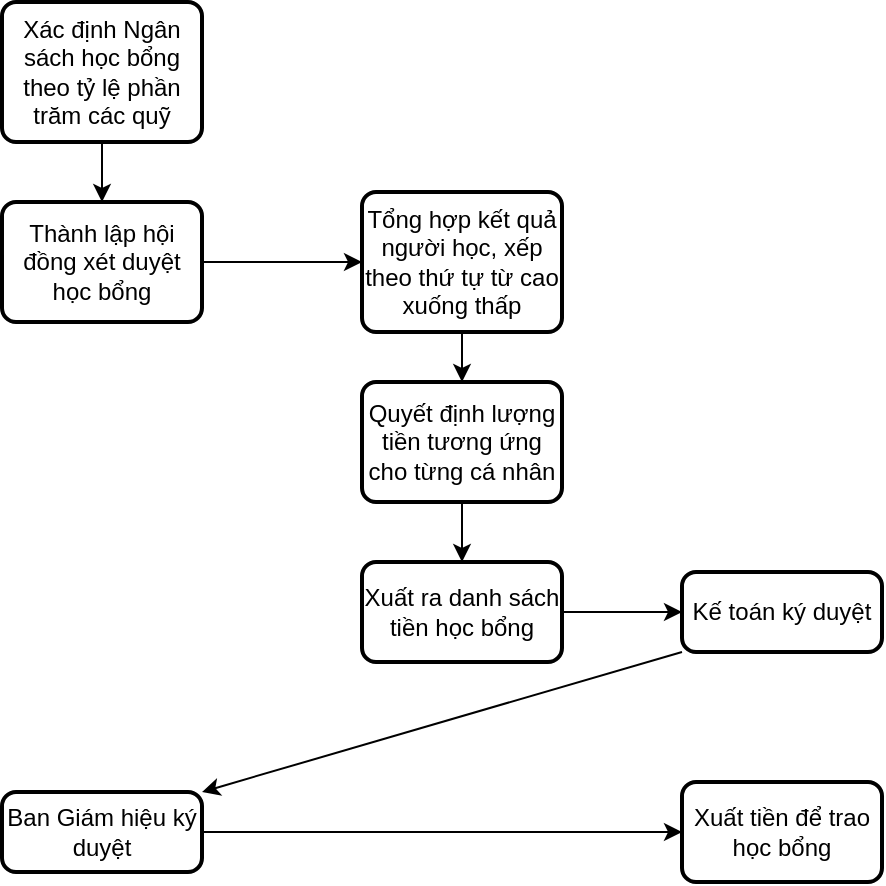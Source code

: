 <mxfile version="24.2.0" type="github">
  <diagram name="Page-1" id="kBvX0uDrtbkzwptZ22Pw">
    <mxGraphModel dx="794" dy="446" grid="1" gridSize="10" guides="1" tooltips="1" connect="1" arrows="1" fold="1" page="1" pageScale="1" pageWidth="850" pageHeight="1100" math="0" shadow="0">
      <root>
        <mxCell id="0" />
        <mxCell id="1" parent="0" />
        <mxCell id="__DquRtsZuzyyJIzlenk-1" value="Xác định Ngân sách học bổng theo tỷ lệ phần trăm các quỹ" style="rounded=1;whiteSpace=wrap;html=1;absoluteArcSize=1;arcSize=14;strokeWidth=2;" parent="1" vertex="1">
          <mxGeometry x="180" y="320" width="100" height="70" as="geometry" />
        </mxCell>
        <mxCell id="__DquRtsZuzyyJIzlenk-2" value="Thành lập hội đồng xét duyệt học bổng" style="rounded=1;whiteSpace=wrap;html=1;absoluteArcSize=1;arcSize=14;strokeWidth=2;" parent="1" vertex="1">
          <mxGeometry x="180" y="420" width="100" height="60" as="geometry" />
        </mxCell>
        <mxCell id="__DquRtsZuzyyJIzlenk-3" value="Tổng hợp kết quả người học, xếp theo thứ tự từ cao xuống thấp" style="rounded=1;whiteSpace=wrap;html=1;absoluteArcSize=1;arcSize=14;strokeWidth=2;" parent="1" vertex="1">
          <mxGeometry x="360" y="415" width="100" height="70" as="geometry" />
        </mxCell>
        <mxCell id="V2R8KYQIioinMUOCY2qO-1" value="Quyết định lượng tiền tương ứng cho từng cá nhân" style="rounded=1;whiteSpace=wrap;html=1;absoluteArcSize=1;arcSize=14;strokeWidth=2;" vertex="1" parent="1">
          <mxGeometry x="360" y="510" width="100" height="60" as="geometry" />
        </mxCell>
        <mxCell id="V2R8KYQIioinMUOCY2qO-2" value="Xuất ra danh sách tiền học bổng" style="rounded=1;whiteSpace=wrap;html=1;absoluteArcSize=1;arcSize=14;strokeWidth=2;" vertex="1" parent="1">
          <mxGeometry x="360" y="600" width="100" height="50" as="geometry" />
        </mxCell>
        <mxCell id="V2R8KYQIioinMUOCY2qO-3" value="Kế toán ký duyệt" style="rounded=1;whiteSpace=wrap;html=1;absoluteArcSize=1;arcSize=14;strokeWidth=2;" vertex="1" parent="1">
          <mxGeometry x="520" y="605" width="100" height="40" as="geometry" />
        </mxCell>
        <mxCell id="V2R8KYQIioinMUOCY2qO-4" value="Ban Giám hiệu ký duyệt" style="rounded=1;whiteSpace=wrap;html=1;absoluteArcSize=1;arcSize=14;strokeWidth=2;" vertex="1" parent="1">
          <mxGeometry x="180" y="715" width="100" height="40" as="geometry" />
        </mxCell>
        <mxCell id="V2R8KYQIioinMUOCY2qO-5" value="Xuất tiền để trao học bổng" style="rounded=1;whiteSpace=wrap;html=1;absoluteArcSize=1;arcSize=14;strokeWidth=2;" vertex="1" parent="1">
          <mxGeometry x="520" y="710" width="100" height="50" as="geometry" />
        </mxCell>
        <mxCell id="V2R8KYQIioinMUOCY2qO-6" value="" style="endArrow=classic;html=1;rounded=0;exitX=0.5;exitY=1;exitDx=0;exitDy=0;entryX=0.5;entryY=0;entryDx=0;entryDy=0;" edge="1" parent="1" source="__DquRtsZuzyyJIzlenk-1" target="__DquRtsZuzyyJIzlenk-2">
          <mxGeometry width="50" height="50" relative="1" as="geometry">
            <mxPoint x="520" y="550" as="sourcePoint" />
            <mxPoint x="570" y="500" as="targetPoint" />
          </mxGeometry>
        </mxCell>
        <mxCell id="V2R8KYQIioinMUOCY2qO-7" value="" style="endArrow=classic;html=1;rounded=0;exitX=1;exitY=0.5;exitDx=0;exitDy=0;entryX=0;entryY=0.5;entryDx=0;entryDy=0;" edge="1" parent="1" source="__DquRtsZuzyyJIzlenk-2" target="__DquRtsZuzyyJIzlenk-3">
          <mxGeometry width="50" height="50" relative="1" as="geometry">
            <mxPoint x="520" y="550" as="sourcePoint" />
            <mxPoint x="570" y="500" as="targetPoint" />
          </mxGeometry>
        </mxCell>
        <mxCell id="V2R8KYQIioinMUOCY2qO-8" value="" style="endArrow=classic;html=1;rounded=0;exitX=0.5;exitY=1;exitDx=0;exitDy=0;entryX=0.5;entryY=0;entryDx=0;entryDy=0;" edge="1" parent="1" source="__DquRtsZuzyyJIzlenk-3" target="V2R8KYQIioinMUOCY2qO-1">
          <mxGeometry width="50" height="50" relative="1" as="geometry">
            <mxPoint x="520" y="550" as="sourcePoint" />
            <mxPoint x="570" y="500" as="targetPoint" />
          </mxGeometry>
        </mxCell>
        <mxCell id="V2R8KYQIioinMUOCY2qO-9" value="" style="endArrow=classic;html=1;rounded=0;exitX=0.5;exitY=1;exitDx=0;exitDy=0;entryX=0.5;entryY=0;entryDx=0;entryDy=0;" edge="1" parent="1" source="V2R8KYQIioinMUOCY2qO-1" target="V2R8KYQIioinMUOCY2qO-2">
          <mxGeometry width="50" height="50" relative="1" as="geometry">
            <mxPoint x="520" y="550" as="sourcePoint" />
            <mxPoint x="570" y="500" as="targetPoint" />
          </mxGeometry>
        </mxCell>
        <mxCell id="V2R8KYQIioinMUOCY2qO-10" value="" style="endArrow=classic;html=1;rounded=0;exitX=1;exitY=0.5;exitDx=0;exitDy=0;entryX=0;entryY=0.5;entryDx=0;entryDy=0;" edge="1" parent="1" source="V2R8KYQIioinMUOCY2qO-2" target="V2R8KYQIioinMUOCY2qO-3">
          <mxGeometry width="50" height="50" relative="1" as="geometry">
            <mxPoint x="520" y="550" as="sourcePoint" />
            <mxPoint x="570" y="500" as="targetPoint" />
          </mxGeometry>
        </mxCell>
        <mxCell id="V2R8KYQIioinMUOCY2qO-11" value="" style="endArrow=classic;html=1;rounded=0;exitX=0;exitY=1;exitDx=0;exitDy=0;entryX=1;entryY=0;entryDx=0;entryDy=0;" edge="1" parent="1" source="V2R8KYQIioinMUOCY2qO-3" target="V2R8KYQIioinMUOCY2qO-4">
          <mxGeometry width="50" height="50" relative="1" as="geometry">
            <mxPoint x="520" y="550" as="sourcePoint" />
            <mxPoint x="570" y="500" as="targetPoint" />
          </mxGeometry>
        </mxCell>
        <mxCell id="V2R8KYQIioinMUOCY2qO-12" value="" style="endArrow=classic;html=1;rounded=0;exitX=1;exitY=0.5;exitDx=0;exitDy=0;entryX=0;entryY=0.5;entryDx=0;entryDy=0;" edge="1" parent="1" source="V2R8KYQIioinMUOCY2qO-4" target="V2R8KYQIioinMUOCY2qO-5">
          <mxGeometry width="50" height="50" relative="1" as="geometry">
            <mxPoint x="520" y="610" as="sourcePoint" />
            <mxPoint x="570" y="560" as="targetPoint" />
          </mxGeometry>
        </mxCell>
      </root>
    </mxGraphModel>
  </diagram>
</mxfile>
